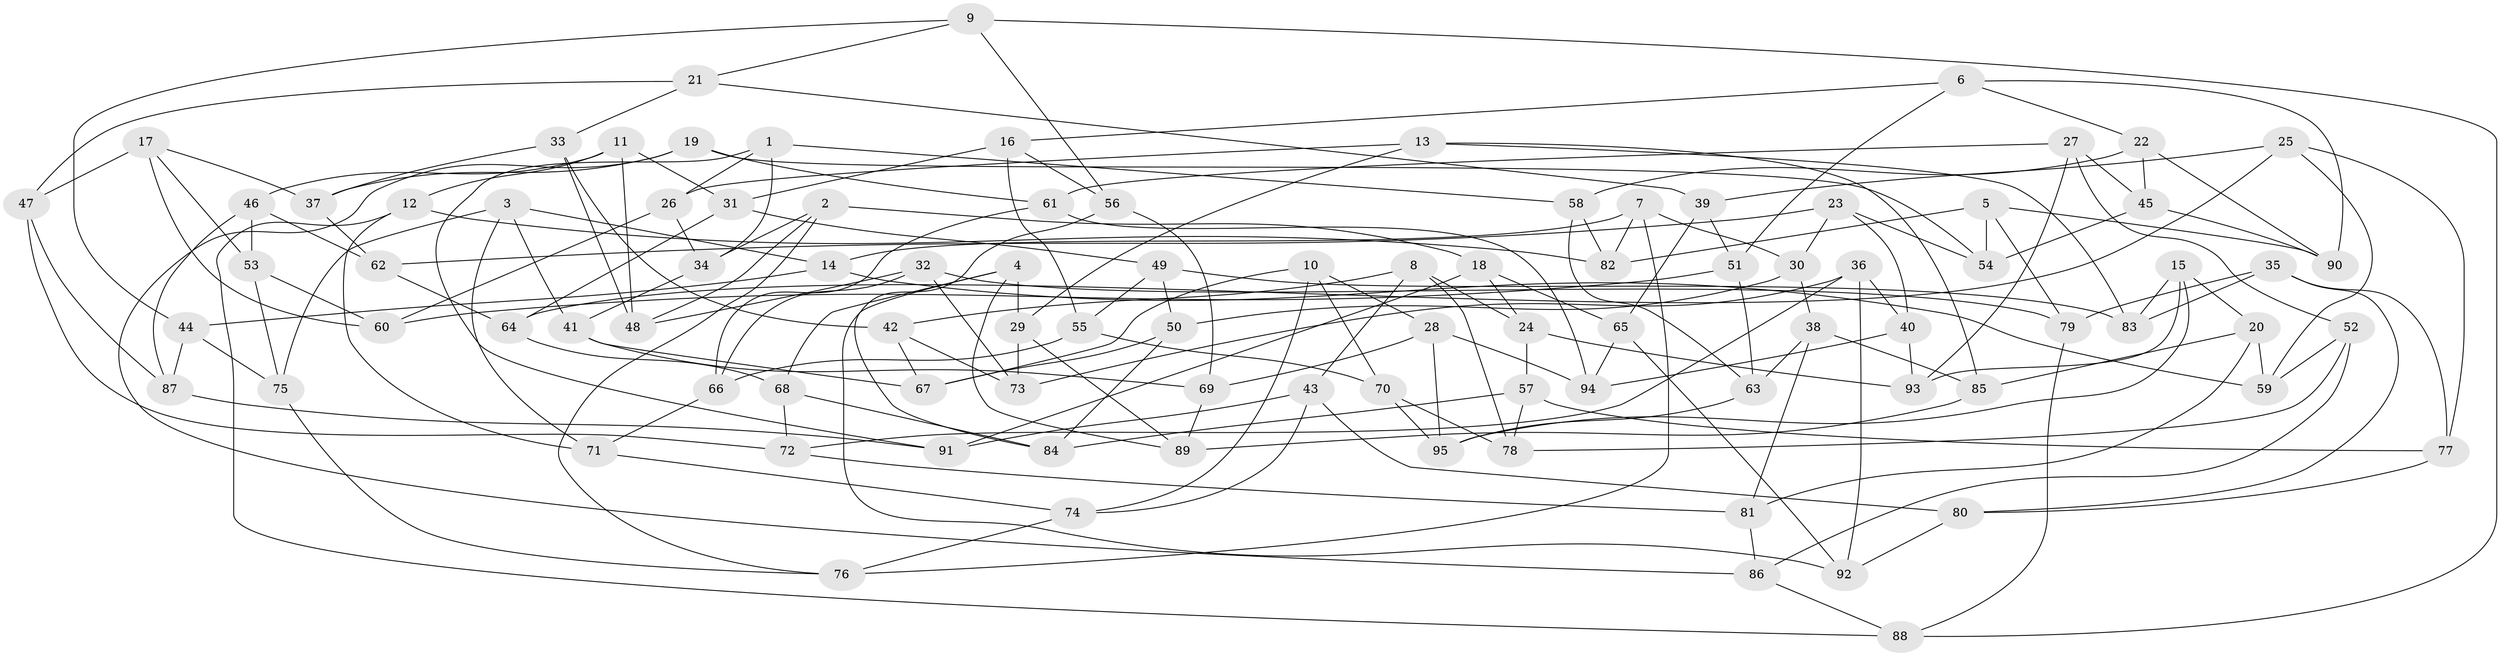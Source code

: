 // Generated by graph-tools (version 1.1) at 2025/37/03/09/25 02:37:48]
// undirected, 95 vertices, 190 edges
graph export_dot {
graph [start="1"]
  node [color=gray90,style=filled];
  1;
  2;
  3;
  4;
  5;
  6;
  7;
  8;
  9;
  10;
  11;
  12;
  13;
  14;
  15;
  16;
  17;
  18;
  19;
  20;
  21;
  22;
  23;
  24;
  25;
  26;
  27;
  28;
  29;
  30;
  31;
  32;
  33;
  34;
  35;
  36;
  37;
  38;
  39;
  40;
  41;
  42;
  43;
  44;
  45;
  46;
  47;
  48;
  49;
  50;
  51;
  52;
  53;
  54;
  55;
  56;
  57;
  58;
  59;
  60;
  61;
  62;
  63;
  64;
  65;
  66;
  67;
  68;
  69;
  70;
  71;
  72;
  73;
  74;
  75;
  76;
  77;
  78;
  79;
  80;
  81;
  82;
  83;
  84;
  85;
  86;
  87;
  88;
  89;
  90;
  91;
  92;
  93;
  94;
  95;
  1 -- 58;
  1 -- 91;
  1 -- 26;
  1 -- 34;
  2 -- 76;
  2 -- 48;
  2 -- 18;
  2 -- 34;
  3 -- 14;
  3 -- 41;
  3 -- 71;
  3 -- 75;
  4 -- 92;
  4 -- 68;
  4 -- 89;
  4 -- 29;
  5 -- 79;
  5 -- 54;
  5 -- 90;
  5 -- 82;
  6 -- 22;
  6 -- 16;
  6 -- 51;
  6 -- 90;
  7 -- 76;
  7 -- 82;
  7 -- 30;
  7 -- 14;
  8 -- 78;
  8 -- 24;
  8 -- 42;
  8 -- 43;
  9 -- 88;
  9 -- 21;
  9 -- 44;
  9 -- 56;
  10 -- 67;
  10 -- 70;
  10 -- 74;
  10 -- 28;
  11 -- 12;
  11 -- 31;
  11 -- 46;
  11 -- 48;
  12 -- 71;
  12 -- 82;
  12 -- 88;
  13 -- 29;
  13 -- 26;
  13 -- 85;
  13 -- 83;
  14 -- 44;
  14 -- 59;
  15 -- 20;
  15 -- 95;
  15 -- 93;
  15 -- 83;
  16 -- 55;
  16 -- 56;
  16 -- 31;
  17 -- 37;
  17 -- 47;
  17 -- 53;
  17 -- 60;
  18 -- 24;
  18 -- 65;
  18 -- 91;
  19 -- 86;
  19 -- 54;
  19 -- 37;
  19 -- 61;
  20 -- 81;
  20 -- 59;
  20 -- 85;
  21 -- 47;
  21 -- 39;
  21 -- 33;
  22 -- 45;
  22 -- 90;
  22 -- 58;
  23 -- 30;
  23 -- 62;
  23 -- 54;
  23 -- 40;
  24 -- 57;
  24 -- 93;
  25 -- 77;
  25 -- 64;
  25 -- 59;
  25 -- 39;
  26 -- 60;
  26 -- 34;
  27 -- 52;
  27 -- 45;
  27 -- 61;
  27 -- 93;
  28 -- 95;
  28 -- 94;
  28 -- 69;
  29 -- 73;
  29 -- 89;
  30 -- 50;
  30 -- 38;
  31 -- 64;
  31 -- 49;
  32 -- 48;
  32 -- 73;
  32 -- 66;
  32 -- 79;
  33 -- 48;
  33 -- 37;
  33 -- 42;
  34 -- 41;
  35 -- 80;
  35 -- 83;
  35 -- 79;
  35 -- 77;
  36 -- 92;
  36 -- 72;
  36 -- 73;
  36 -- 40;
  37 -- 62;
  38 -- 81;
  38 -- 63;
  38 -- 85;
  39 -- 51;
  39 -- 65;
  40 -- 93;
  40 -- 94;
  41 -- 67;
  41 -- 69;
  42 -- 67;
  42 -- 73;
  43 -- 80;
  43 -- 74;
  43 -- 91;
  44 -- 75;
  44 -- 87;
  45 -- 90;
  45 -- 54;
  46 -- 62;
  46 -- 87;
  46 -- 53;
  47 -- 87;
  47 -- 72;
  49 -- 50;
  49 -- 55;
  49 -- 83;
  50 -- 67;
  50 -- 84;
  51 -- 60;
  51 -- 63;
  52 -- 59;
  52 -- 78;
  52 -- 86;
  53 -- 75;
  53 -- 60;
  55 -- 66;
  55 -- 70;
  56 -- 69;
  56 -- 84;
  57 -- 78;
  57 -- 77;
  57 -- 84;
  58 -- 63;
  58 -- 82;
  61 -- 66;
  61 -- 94;
  62 -- 64;
  63 -- 95;
  64 -- 68;
  65 -- 94;
  65 -- 92;
  66 -- 71;
  68 -- 84;
  68 -- 72;
  69 -- 89;
  70 -- 78;
  70 -- 95;
  71 -- 74;
  72 -- 81;
  74 -- 76;
  75 -- 76;
  77 -- 80;
  79 -- 88;
  80 -- 92;
  81 -- 86;
  85 -- 89;
  86 -- 88;
  87 -- 91;
}
